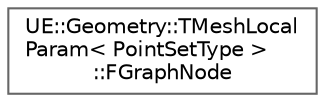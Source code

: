 digraph "Graphical Class Hierarchy"
{
 // INTERACTIVE_SVG=YES
 // LATEX_PDF_SIZE
  bgcolor="transparent";
  edge [fontname=Helvetica,fontsize=10,labelfontname=Helvetica,labelfontsize=10];
  node [fontname=Helvetica,fontsize=10,shape=box,height=0.2,width=0.4];
  rankdir="LR";
  Node0 [id="Node000000",label="UE::Geometry::TMeshLocal\lParam\< PointSetType \>\l::FGraphNode",height=0.2,width=0.4,color="grey40", fillcolor="white", style="filled",URL="$d0/d5a/structUE_1_1Geometry_1_1TMeshLocalParam_1_1FGraphNode.html",tooltip=" "];
}
